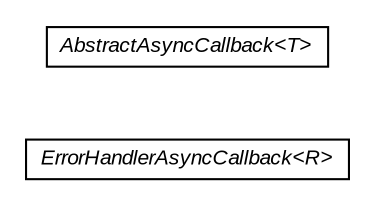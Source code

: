 #!/usr/local/bin/dot
#
# Class diagram 
# Generated by UMLGraph version R5_6-24-gf6e263 (http://www.umlgraph.org/)
#

digraph G {
	edge [fontname="arial",fontsize=10,labelfontname="arial",labelfontsize=10];
	node [fontname="arial",fontsize=10,shape=plaintext];
	nodesep=0.25;
	ranksep=0.5;
	rankdir=LR;
	// com.gwtplatform.carstore.client.util.ErrorHandlerAsyncCallback<R>
	c75962 [label=<<table title="com.gwtplatform.carstore.client.util.ErrorHandlerAsyncCallback" border="0" cellborder="1" cellspacing="0" cellpadding="2" port="p" href="./ErrorHandlerAsyncCallback.html">
		<tr><td><table border="0" cellspacing="0" cellpadding="1">
<tr><td align="center" balign="center"><font face="arial italic"> ErrorHandlerAsyncCallback&lt;R&gt; </font></td></tr>
		</table></td></tr>
		</table>>, URL="./ErrorHandlerAsyncCallback.html", fontname="arial", fontcolor="black", fontsize=10.0];
	// com.gwtplatform.carstore.client.util.AbstractAsyncCallback<T>
	c75963 [label=<<table title="com.gwtplatform.carstore.client.util.AbstractAsyncCallback" border="0" cellborder="1" cellspacing="0" cellpadding="2" port="p" href="./AbstractAsyncCallback.html">
		<tr><td><table border="0" cellspacing="0" cellpadding="1">
<tr><td align="center" balign="center"><font face="arial italic"> AbstractAsyncCallback&lt;T&gt; </font></td></tr>
		</table></td></tr>
		</table>>, URL="./AbstractAsyncCallback.html", fontname="arial", fontcolor="black", fontsize=10.0];
}

